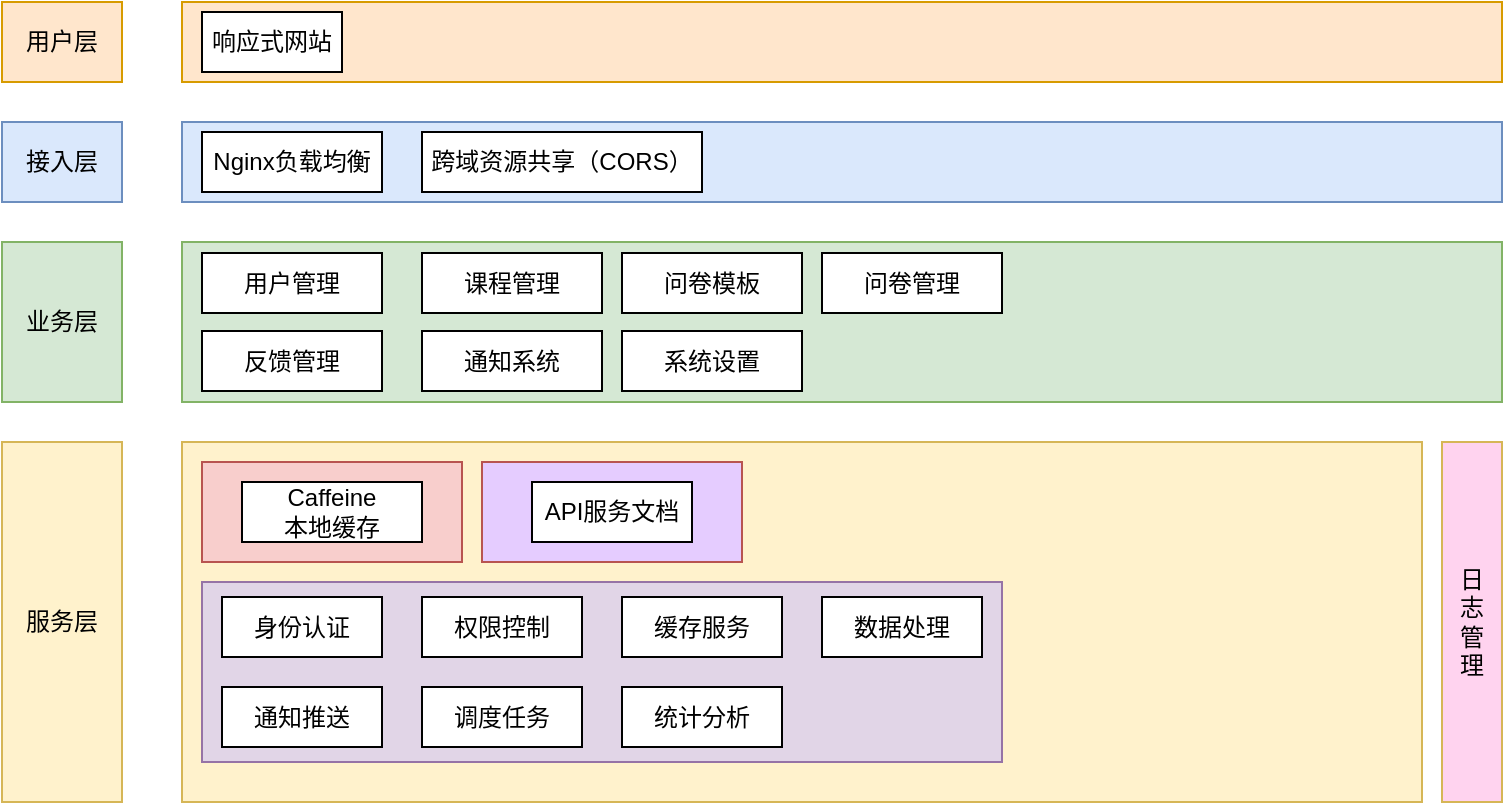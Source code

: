 <mxfile version="26.1.1">
  <diagram id="prtHgNgQTEPvFCAcTncT" name="Page-1">
    <mxGraphModel dx="1050" dy="565" grid="1" gridSize="10" guides="1" tooltips="1" connect="1" arrows="1" fold="1" page="1" pageScale="1" pageWidth="827" pageHeight="1169" math="0" shadow="0">
      <root>
        <mxCell id="0" />
        <mxCell id="1" parent="0" />
        <mxCell id="aHkYz6bdVNfBAJ9LZjZX-3" value="用户层" style="rounded=0;whiteSpace=wrap;html=1;fillColor=#ffe6cc;strokeColor=#d79b00;" parent="1" vertex="1">
          <mxGeometry x="50" y="40" width="60" height="40" as="geometry" />
        </mxCell>
        <mxCell id="aHkYz6bdVNfBAJ9LZjZX-4" value="" style="rounded=0;whiteSpace=wrap;html=1;fillColor=#ffe6cc;strokeColor=#d79b00;" parent="1" vertex="1">
          <mxGeometry x="140" y="40" width="660" height="40" as="geometry" />
        </mxCell>
        <mxCell id="aHkYz6bdVNfBAJ9LZjZX-5" value="响应式网站" style="rounded=0;whiteSpace=wrap;html=1;" parent="1" vertex="1">
          <mxGeometry x="150" y="45" width="70" height="30" as="geometry" />
        </mxCell>
        <mxCell id="aHkYz6bdVNfBAJ9LZjZX-6" value="接入层" style="rounded=0;whiteSpace=wrap;html=1;fillColor=#dae8fc;strokeColor=#6c8ebf;" parent="1" vertex="1">
          <mxGeometry x="50" y="100" width="60" height="40" as="geometry" />
        </mxCell>
        <mxCell id="aHkYz6bdVNfBAJ9LZjZX-7" value="" style="rounded=0;whiteSpace=wrap;html=1;fillColor=#dae8fc;strokeColor=#6c8ebf;" parent="1" vertex="1">
          <mxGeometry x="140" y="100" width="660" height="40" as="geometry" />
        </mxCell>
        <mxCell id="aHkYz6bdVNfBAJ9LZjZX-8" value="Nginx负载均衡" style="rounded=0;whiteSpace=wrap;html=1;" parent="1" vertex="1">
          <mxGeometry x="150" y="105" width="90" height="30" as="geometry" />
        </mxCell>
        <mxCell id="aHkYz6bdVNfBAJ9LZjZX-9" value="跨域资源共享（CORS）" style="rounded=0;whiteSpace=wrap;html=1;" parent="1" vertex="1">
          <mxGeometry x="260" y="105" width="140" height="30" as="geometry" />
        </mxCell>
        <mxCell id="aHkYz6bdVNfBAJ9LZjZX-10" value="业务层" style="rounded=0;whiteSpace=wrap;html=1;fillColor=#d5e8d4;strokeColor=#82b366;" parent="1" vertex="1">
          <mxGeometry x="50" y="160" width="60" height="80" as="geometry" />
        </mxCell>
        <mxCell id="aHkYz6bdVNfBAJ9LZjZX-11" value="" style="rounded=0;whiteSpace=wrap;html=1;fillColor=#d5e8d4;strokeColor=#82b366;" parent="1" vertex="1">
          <mxGeometry x="140" y="160" width="660" height="80" as="geometry" />
        </mxCell>
        <mxCell id="aHkYz6bdVNfBAJ9LZjZX-13" value="用户管理" style="rounded=0;whiteSpace=wrap;html=1;" parent="1" vertex="1">
          <mxGeometry x="150" y="165.5" width="90" height="30" as="geometry" />
        </mxCell>
        <mxCell id="aHkYz6bdVNfBAJ9LZjZX-14" value="课程管理" style="rounded=0;whiteSpace=wrap;html=1;" parent="1" vertex="1">
          <mxGeometry x="260" y="165.5" width="90" height="30" as="geometry" />
        </mxCell>
        <mxCell id="aHkYz6bdVNfBAJ9LZjZX-15" value="问卷模板" style="rounded=0;whiteSpace=wrap;html=1;" parent="1" vertex="1">
          <mxGeometry x="360" y="165.5" width="90" height="30" as="geometry" />
        </mxCell>
        <mxCell id="aHkYz6bdVNfBAJ9LZjZX-16" value="问卷管理" style="rounded=0;whiteSpace=wrap;html=1;" parent="1" vertex="1">
          <mxGeometry x="460" y="165.5" width="90" height="30" as="geometry" />
        </mxCell>
        <mxCell id="aHkYz6bdVNfBAJ9LZjZX-17" value="反馈管理" style="rounded=0;whiteSpace=wrap;html=1;" parent="1" vertex="1">
          <mxGeometry x="150" y="204.5" width="90" height="30" as="geometry" />
        </mxCell>
        <mxCell id="aHkYz6bdVNfBAJ9LZjZX-18" value="通知系统" style="rounded=0;whiteSpace=wrap;html=1;" parent="1" vertex="1">
          <mxGeometry x="260" y="204.5" width="90" height="30" as="geometry" />
        </mxCell>
        <mxCell id="aHkYz6bdVNfBAJ9LZjZX-19" value="系统设置" style="rounded=0;whiteSpace=wrap;html=1;" parent="1" vertex="1">
          <mxGeometry x="360" y="204.5" width="90" height="30" as="geometry" />
        </mxCell>
        <mxCell id="aHkYz6bdVNfBAJ9LZjZX-20" value="服务层" style="rounded=0;whiteSpace=wrap;html=1;fillColor=#fff2cc;strokeColor=#d6b656;" parent="1" vertex="1">
          <mxGeometry x="50" y="260" width="60" height="180" as="geometry" />
        </mxCell>
        <mxCell id="aHkYz6bdVNfBAJ9LZjZX-21" value="" style="rounded=0;whiteSpace=wrap;html=1;fillColor=#fff2cc;strokeColor=#d6b656;" parent="1" vertex="1">
          <mxGeometry x="140" y="260" width="620" height="180" as="geometry" />
        </mxCell>
        <mxCell id="joBLQS6-zFuhAH_D9AVD-7" value="" style="rounded=0;whiteSpace=wrap;html=1;fillColor=#e1d5e7;strokeColor=#9673a6;" vertex="1" parent="1">
          <mxGeometry x="150" y="330" width="400" height="90" as="geometry" />
        </mxCell>
        <mxCell id="aHkYz6bdVNfBAJ9LZjZX-23" value="身份认证" style="rounded=0;whiteSpace=wrap;html=1;" parent="1" vertex="1">
          <mxGeometry x="160" y="337.5" width="80" height="30" as="geometry" />
        </mxCell>
        <mxCell id="aHkYz6bdVNfBAJ9LZjZX-25" value="" style="rounded=0;whiteSpace=wrap;html=1;fillColor=#f8cecc;strokeColor=#b85450;" parent="1" vertex="1">
          <mxGeometry x="150" y="270" width="130" height="50" as="geometry" />
        </mxCell>
        <mxCell id="aHkYz6bdVNfBAJ9LZjZX-27" value="Caffeine&lt;div&gt;本地缓存&lt;/div&gt;" style="rounded=0;whiteSpace=wrap;html=1;" parent="1" vertex="1">
          <mxGeometry x="170" y="280" width="90" height="30" as="geometry" />
        </mxCell>
        <mxCell id="aHkYz6bdVNfBAJ9LZjZX-28" value="权限控制" style="rounded=0;whiteSpace=wrap;html=1;" parent="1" vertex="1">
          <mxGeometry x="260" y="337.5" width="80" height="30" as="geometry" />
        </mxCell>
        <mxCell id="joBLQS6-zFuhAH_D9AVD-1" value="缓存服务" style="rounded=0;whiteSpace=wrap;html=1;" vertex="1" parent="1">
          <mxGeometry x="360" y="337.5" width="80" height="30" as="geometry" />
        </mxCell>
        <mxCell id="joBLQS6-zFuhAH_D9AVD-2" value="数据处理" style="rounded=0;whiteSpace=wrap;html=1;" vertex="1" parent="1">
          <mxGeometry x="460" y="337.5" width="80" height="30" as="geometry" />
        </mxCell>
        <mxCell id="joBLQS6-zFuhAH_D9AVD-3" value="通知推送" style="rounded=0;whiteSpace=wrap;html=1;" vertex="1" parent="1">
          <mxGeometry x="160" y="382.5" width="80" height="30" as="geometry" />
        </mxCell>
        <mxCell id="joBLQS6-zFuhAH_D9AVD-4" value="调度任务" style="rounded=0;whiteSpace=wrap;html=1;" vertex="1" parent="1">
          <mxGeometry x="260" y="382.5" width="80" height="30" as="geometry" />
        </mxCell>
        <mxCell id="joBLQS6-zFuhAH_D9AVD-6" value="统计分析" style="rounded=0;whiteSpace=wrap;html=1;" vertex="1" parent="1">
          <mxGeometry x="360" y="382.5" width="80" height="30" as="geometry" />
        </mxCell>
        <mxCell id="joBLQS6-zFuhAH_D9AVD-9" value="" style="rounded=0;whiteSpace=wrap;html=1;fillColor=#E5CCFF;strokeColor=#b85450;" vertex="1" parent="1">
          <mxGeometry x="290" y="270" width="130" height="50" as="geometry" />
        </mxCell>
        <mxCell id="joBLQS6-zFuhAH_D9AVD-8" value="API服务文档" style="rounded=0;whiteSpace=wrap;html=1;" vertex="1" parent="1">
          <mxGeometry x="315" y="280" width="80" height="30" as="geometry" />
        </mxCell>
        <mxCell id="joBLQS6-zFuhAH_D9AVD-11" value="日&lt;div&gt;&lt;span style=&quot;background-color: transparent; color: light-dark(rgb(0, 0, 0), rgb(255, 255, 255));&quot;&gt;志&lt;/span&gt;&lt;/div&gt;&lt;div&gt;&lt;span style=&quot;background-color: transparent; color: light-dark(rgb(0, 0, 0), rgb(255, 255, 255));&quot;&gt;管&lt;/span&gt;&lt;/div&gt;&lt;div&gt;&lt;span style=&quot;background-color: transparent; color: light-dark(rgb(0, 0, 0), rgb(255, 255, 255));&quot;&gt;理&lt;/span&gt;&lt;br&gt;&lt;/div&gt;" style="rounded=0;whiteSpace=wrap;html=1;fillColor=#FFD3EF;strokeColor=#d6b656;" vertex="1" parent="1">
          <mxGeometry x="770" y="260" width="30" height="180" as="geometry" />
        </mxCell>
      </root>
    </mxGraphModel>
  </diagram>
</mxfile>
